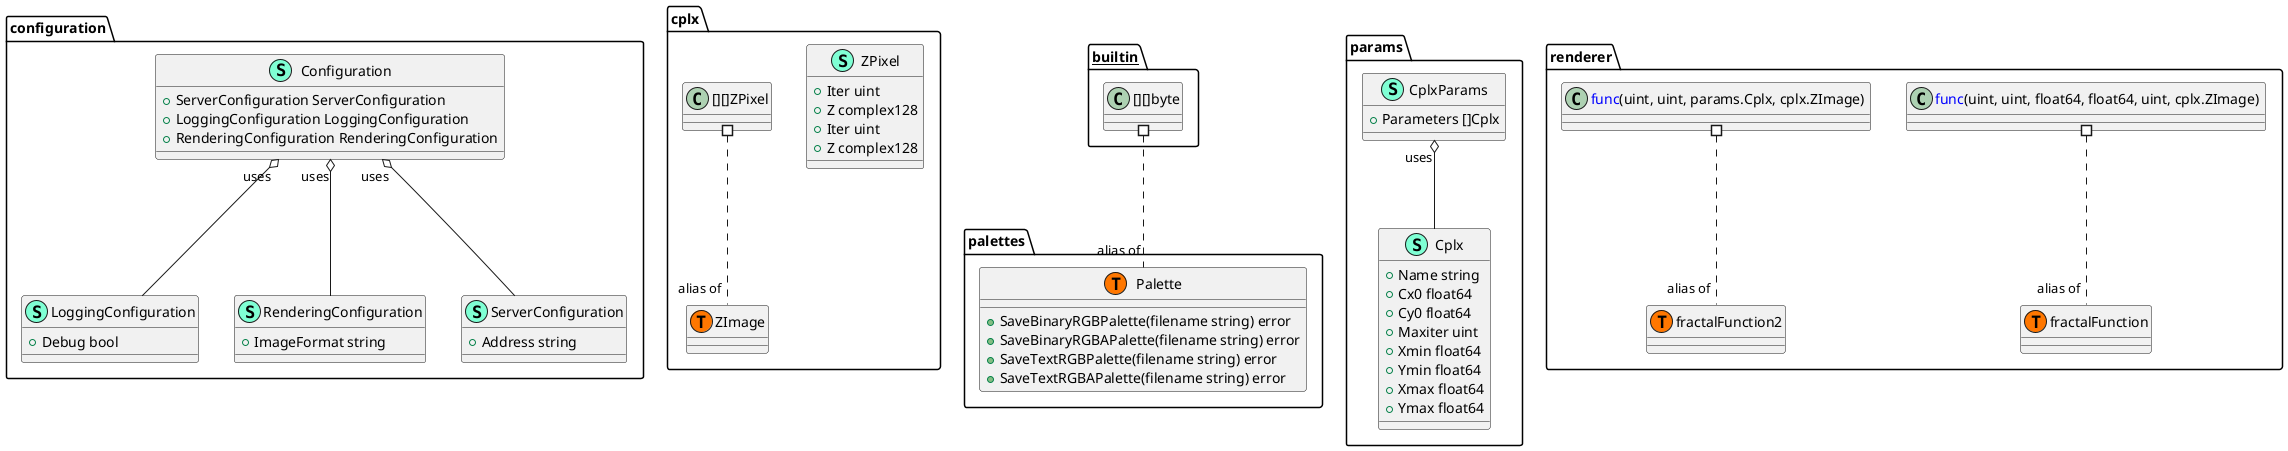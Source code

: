 @startuml
namespace configuration {
    class Configuration << (S,Aquamarine) >> {
        + ServerConfiguration ServerConfiguration
        + LoggingConfiguration LoggingConfiguration
        + RenderingConfiguration RenderingConfiguration

    }
    class LoggingConfiguration << (S,Aquamarine) >> {
        + Debug bool

    }
    class RenderingConfiguration << (S,Aquamarine) >> {
        + ImageFormat string

    }
    class ServerConfiguration << (S,Aquamarine) >> {
        + Address string

    }
}


"configuration.Configuration""uses" o-- "configuration.LoggingConfiguration"
"configuration.Configuration""uses" o-- "configuration.RenderingConfiguration"
"configuration.Configuration""uses" o-- "configuration.ServerConfiguration"

namespace cplx {
    class ZPixel << (S,Aquamarine) >> {
        + Iter uint
        + Z complex128
        + Iter uint
        + Z complex128

    }
    class cplx.ZImage << (T, #FF7700) >>  {
    }
}



namespace palettes {
    class Palette << (S,Aquamarine) >> {
        + SaveBinaryRGBPalette(filename string) error
        + SaveBinaryRGBAPalette(filename string) error
        + SaveTextRGBPalette(filename string) error
        + SaveTextRGBAPalette(filename string) error

    }
    class palettes.Palette << (T, #FF7700) >>  {
    }
}



namespace params {
    class Cplx << (S,Aquamarine) >> {
        + Name string
        + Cx0 float64
        + Cy0 float64
        + Maxiter uint
        + Xmin float64
        + Ymin float64
        + Xmax float64
        + Ymax float64

    }
    class CplxParams << (S,Aquamarine) >> {
        + Parameters []Cplx

    }
}


"params.CplxParams""uses" o-- "params.Cplx"

namespace renderer {
    class renderer.fractalFunction << (T, #FF7700) >>  {
    }
    class renderer.fractalFunction2 << (T, #FF7700) >>  {
    }
    class "<font color=blue>func</font>(uint, uint, float64, float64, uint, cplx.ZImage) " as fontcolorbluefuncfontuintuintfloat64float64uintcplxZImage {
        'This class was created so that we can correctly have an alias pointing to this name. Since it contains dots that can break namespaces
    }
    class "<font color=blue>func</font>(uint, uint, params.Cplx, cplx.ZImage) " as fontcolorbluefuncfontuintuintparamsCplxcplxZImage {
        'This class was created so that we can correctly have an alias pointing to this name. Since it contains dots that can break namespaces
    }
}



"__builtin__.[][]byte" #.. "alias of""palettes.Palette"
"cplx.[][]ZPixel" #.. "alias of""cplx.ZImage"
"renderer.fontcolorbluefuncfontuintuintfloat64float64uintcplxZImage" #.. "alias of""renderer.fractalFunction"
"renderer.fontcolorbluefuncfontuintuintparamsCplxcplxZImage" #.. "alias of""renderer.fractalFunction2"
@enduml
